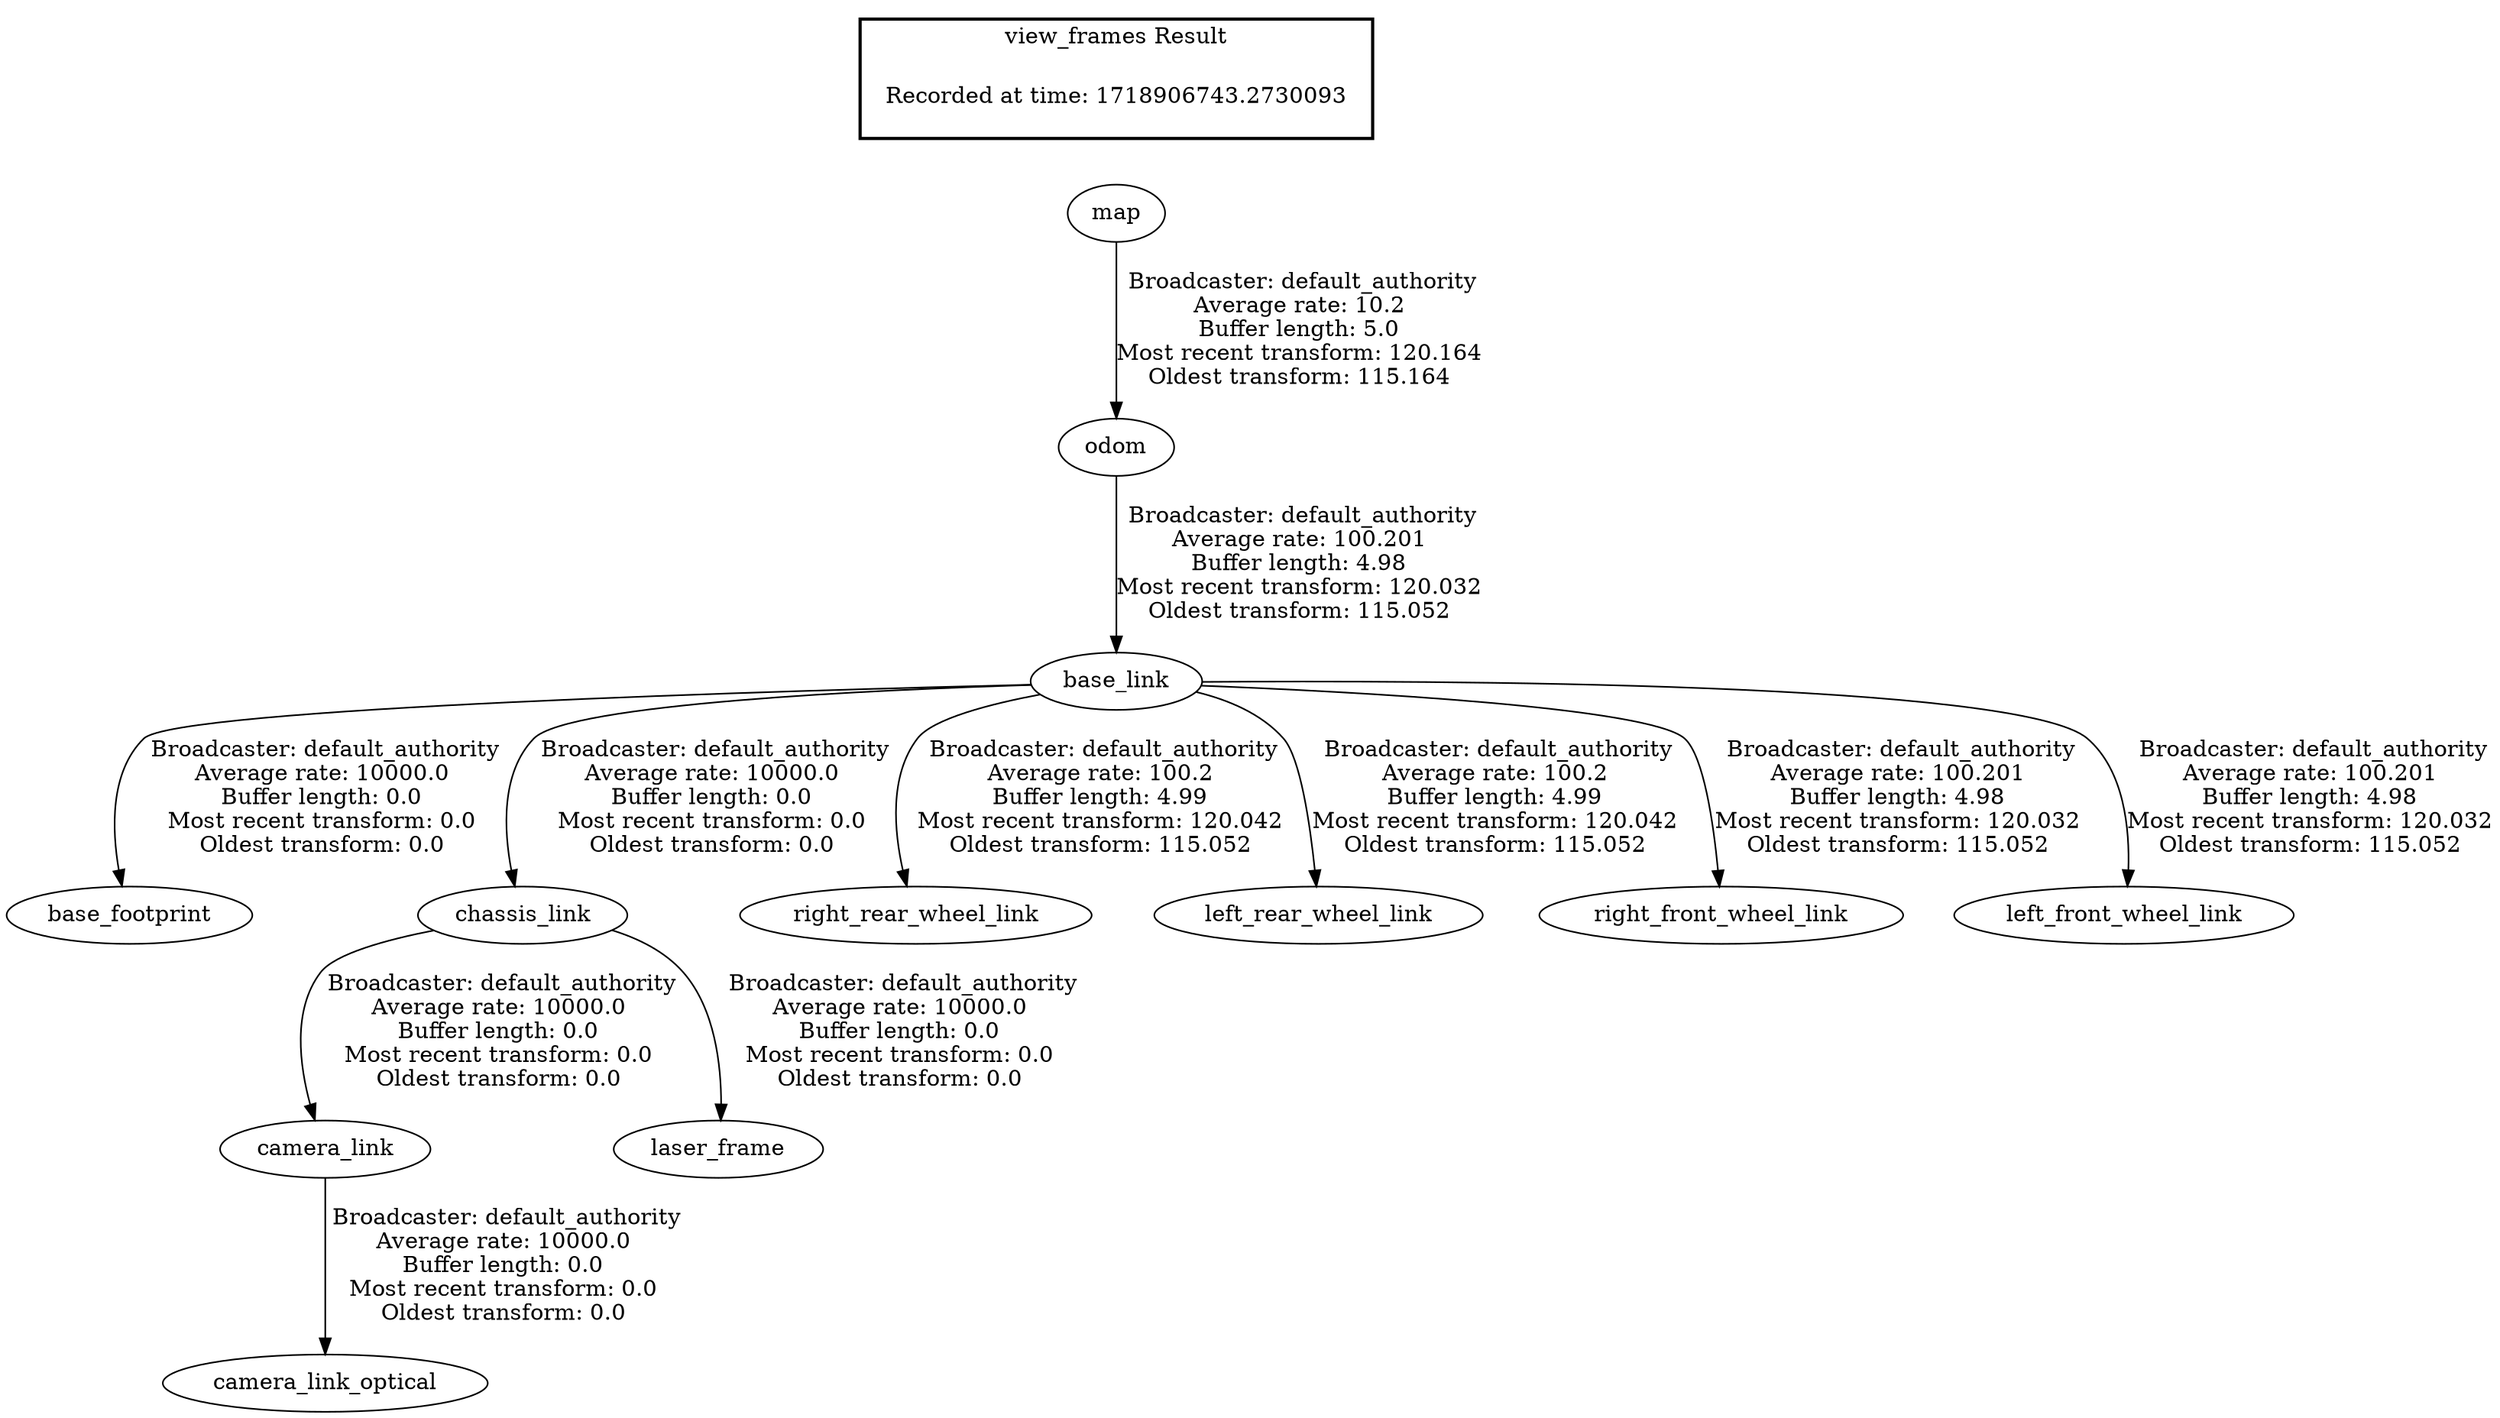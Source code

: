 digraph G {
"map" -> "odom"[label=" Broadcaster: default_authority\nAverage rate: 10.2\nBuffer length: 5.0\nMost recent transform: 120.164\nOldest transform: 115.164\n"];
"base_link" -> "base_footprint"[label=" Broadcaster: default_authority\nAverage rate: 10000.0\nBuffer length: 0.0\nMost recent transform: 0.0\nOldest transform: 0.0\n"];
"odom" -> "base_link"[label=" Broadcaster: default_authority\nAverage rate: 100.201\nBuffer length: 4.98\nMost recent transform: 120.032\nOldest transform: 115.052\n"];
"chassis_link" -> "camera_link"[label=" Broadcaster: default_authority\nAverage rate: 10000.0\nBuffer length: 0.0\nMost recent transform: 0.0\nOldest transform: 0.0\n"];
"base_link" -> "chassis_link"[label=" Broadcaster: default_authority\nAverage rate: 10000.0\nBuffer length: 0.0\nMost recent transform: 0.0\nOldest transform: 0.0\n"];
"camera_link" -> "camera_link_optical"[label=" Broadcaster: default_authority\nAverage rate: 10000.0\nBuffer length: 0.0\nMost recent transform: 0.0\nOldest transform: 0.0\n"];
"chassis_link" -> "laser_frame"[label=" Broadcaster: default_authority\nAverage rate: 10000.0\nBuffer length: 0.0\nMost recent transform: 0.0\nOldest transform: 0.0\n"];
"base_link" -> "right_rear_wheel_link"[label=" Broadcaster: default_authority\nAverage rate: 100.2\nBuffer length: 4.99\nMost recent transform: 120.042\nOldest transform: 115.052\n"];
"base_link" -> "left_rear_wheel_link"[label=" Broadcaster: default_authority\nAverage rate: 100.2\nBuffer length: 4.99\nMost recent transform: 120.042\nOldest transform: 115.052\n"];
"base_link" -> "right_front_wheel_link"[label=" Broadcaster: default_authority\nAverage rate: 100.201\nBuffer length: 4.98\nMost recent transform: 120.032\nOldest transform: 115.052\n"];
"base_link" -> "left_front_wheel_link"[label=" Broadcaster: default_authority\nAverage rate: 100.201\nBuffer length: 4.98\nMost recent transform: 120.032\nOldest transform: 115.052\n"];
edge [style=invis];
 subgraph cluster_legend { style=bold; color=black; label ="view_frames Result";
"Recorded at time: 1718906743.2730093"[ shape=plaintext ] ;
}->"map";
}